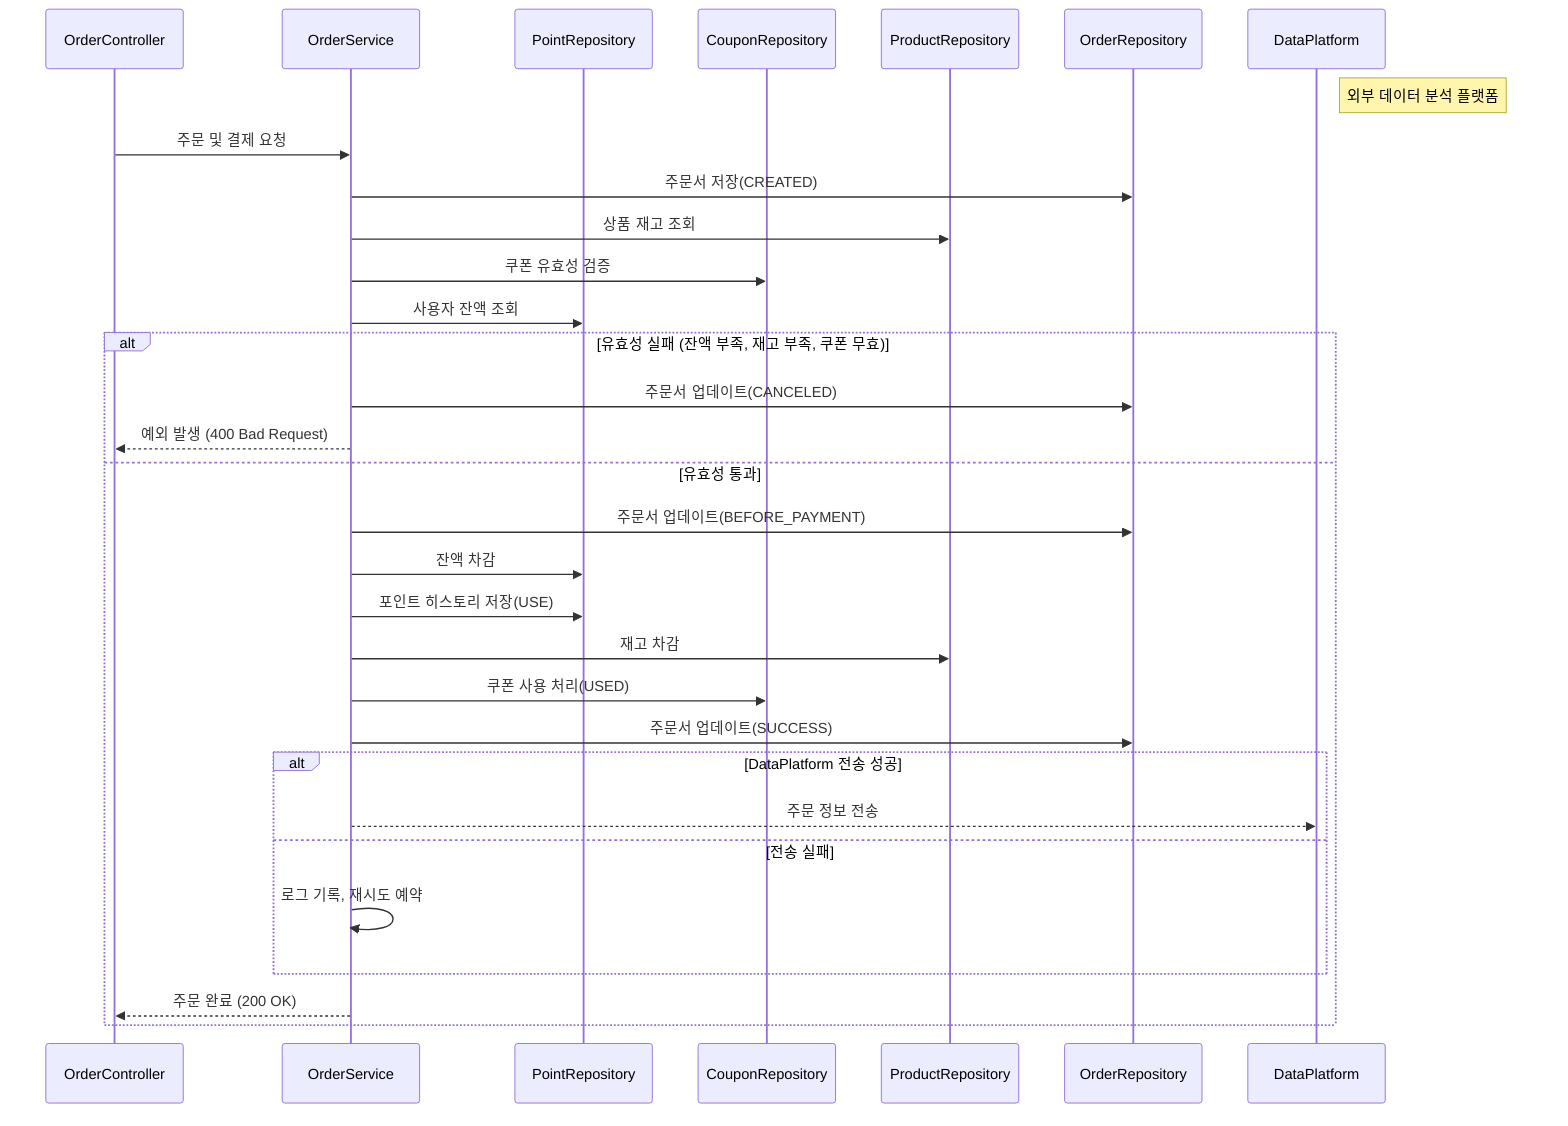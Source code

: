 sequenceDiagram
    participant OrderController
    participant OrderService
    participant PointRepository
    participant CouponRepository
    participant ProductRepository
    participant OrderRepository
    participant DataPlatform
    note right of DataPlatform: 외부 데이터 분석 플랫폼

    OrderController->>OrderService: 주문 및 결제 요청

    OrderService->>OrderRepository: 주문서 저장(CREATED)
    OrderService->>ProductRepository: 상품 재고 조회
    OrderService->>CouponRepository: 쿠폰 유효성 검증
    OrderService->>PointRepository: 사용자 잔액 조회

    alt 유효성 실패 (잔액 부족, 재고 부족, 쿠폰 무효)
        OrderService->>OrderRepository: 주문서 업데이트(CANCELED)
        OrderService-->>OrderController: 예외 발생 (400 Bad Request)
    else 유효성 통과
        OrderService->>OrderRepository: 주문서 업데이트(BEFORE_PAYMENT)

        OrderService->>PointRepository: 잔액 차감
        OrderService->>PointRepository: 포인트 히스토리 저장(USE)

        OrderService->>ProductRepository: 재고 차감
        OrderService->>CouponRepository: 쿠폰 사용 처리(USED)

        OrderService->>OrderRepository: 주문서 업데이트(SUCCESS)

        alt DataPlatform 전송 성공
            OrderService-->>DataPlatform: 주문 정보 전송
        else 전송 실패
            OrderService->>OrderService: 로그 기록, 재시도 예약
        end

        OrderService-->>OrderController: 주문 완료 (200 OK)
    end